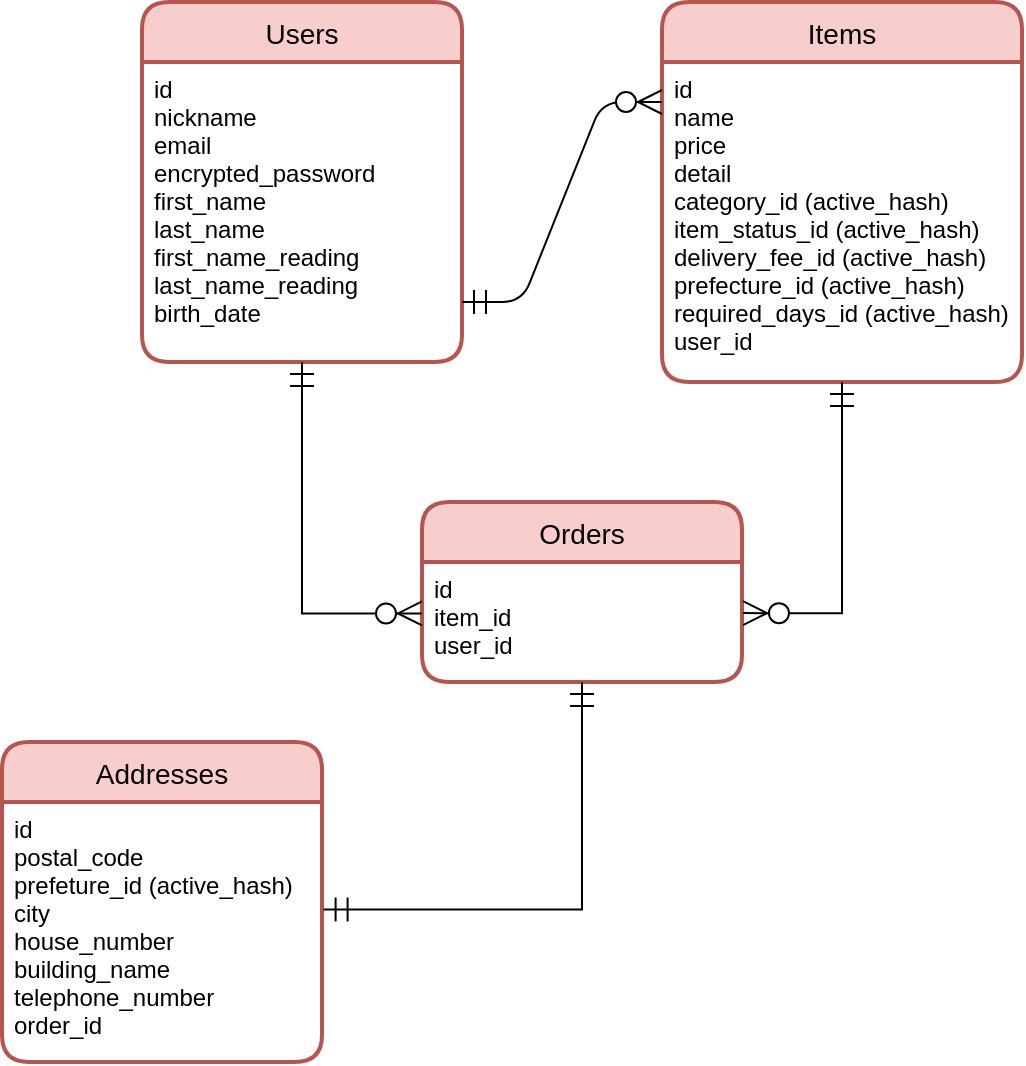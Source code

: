 <mxfile version="13.6.5">
    <diagram id="AB5vR1WVQ1WtOzkOee9n" name="ページ1">
        <mxGraphModel dx="740" dy="405" grid="1" gridSize="10" guides="1" tooltips="1" connect="1" arrows="1" fold="1" page="1" pageScale="1" pageWidth="827" pageHeight="1169" math="0" shadow="0">
            <root>
                <mxCell id="0"/>
                <mxCell id="1" parent="0"/>
                <mxCell id="2" value="Users" style="swimlane;childLayout=stackLayout;horizontal=1;startSize=30;horizontalStack=0;rounded=1;fontSize=14;fontStyle=0;strokeWidth=2;resizeParent=0;resizeLast=1;shadow=0;dashed=0;align=center;fillColor=#f8cecc;strokeColor=#b85450;fontFamily=Helvetica;" parent="1" vertex="1">
                    <mxGeometry x="160" y="150" width="160" height="180" as="geometry"/>
                </mxCell>
                <mxCell id="3" value="id&#10;nickname&#10;email&#10;encrypted_password&#10;first_name&#10;last_name&#10;first_name_reading&#10;last_name_reading&#10;birth_date&#10;" style="align=left;strokeColor=none;fillColor=none;spacingLeft=4;fontSize=12;verticalAlign=top;resizable=0;rotatable=0;part=1;" parent="2" vertex="1">
                    <mxGeometry y="30" width="160" height="150" as="geometry"/>
                </mxCell>
                <mxCell id="5" value="Items" style="swimlane;childLayout=stackLayout;horizontal=1;startSize=30;horizontalStack=0;rounded=1;fontSize=14;fontStyle=0;strokeWidth=2;resizeParent=0;resizeLast=1;shadow=0;dashed=0;align=center;fillColor=#f8cecc;strokeColor=#b85450;fontFamily=Helvetica;" parent="1" vertex="1">
                    <mxGeometry x="420" y="150" width="180" height="190" as="geometry">
                        <mxRectangle x="420" y="150" width="70" height="30" as="alternateBounds"/>
                    </mxGeometry>
                </mxCell>
                <mxCell id="6" value="id&#10;name&#10;price&#10;detail&#10;category_id (active_hash)&#10;item_status_id (active_hash)&#10;delivery_fee_id (active_hash)&#10;prefecture_id (active_hash)&#10;required_days_id (active_hash)&#10;user_id&#10;" style="align=left;strokeColor=none;fillColor=none;spacingLeft=4;fontSize=12;verticalAlign=top;resizable=0;rotatable=0;part=1;" parent="5" vertex="1">
                    <mxGeometry y="30" width="180" height="160" as="geometry"/>
                </mxCell>
                <mxCell id="8" value="" style="edgeStyle=entityRelationEdgeStyle;fontSize=12;html=1;endArrow=ERzeroToMany;endFill=1;startArrow=ERmandOne;startFill=0;endSize=10;startSize=10;" parent="1" edge="1">
                    <mxGeometry width="100" height="100" relative="1" as="geometry">
                        <mxPoint x="320" y="300" as="sourcePoint"/>
                        <mxPoint x="420" y="200" as="targetPoint"/>
                    </mxGeometry>
                </mxCell>
                <mxCell id="13" value="Orders" style="swimlane;childLayout=stackLayout;horizontal=1;startSize=30;horizontalStack=0;rounded=1;fontSize=14;fontStyle=0;strokeWidth=2;resizeParent=0;resizeLast=1;shadow=0;dashed=0;align=center;fillColor=#f8cecc;strokeColor=#b85450;fontFamily=Helvetica;" parent="1" vertex="1">
                    <mxGeometry x="300" y="400" width="160" height="90" as="geometry"/>
                </mxCell>
                <mxCell id="14" value="id&#10;item_id&#10;user_id" style="align=left;strokeColor=none;fillColor=none;spacingLeft=4;fontSize=12;verticalAlign=top;resizable=0;rotatable=0;part=1;" parent="13" vertex="1">
                    <mxGeometry y="30" width="160" height="60" as="geometry"/>
                </mxCell>
                <mxCell id="19" style="edgeStyle=orthogonalEdgeStyle;rounded=0;orthogonalLoop=1;jettySize=auto;html=1;exitX=0.5;exitY=1;exitDx=0;exitDy=0;entryX=0;entryY=0.429;entryDx=0;entryDy=0;entryPerimeter=0;startSize=10;fontFamily=Helvetica;fontSize=14;endArrow=ERzeroToMany;endFill=1;endSize=10;startArrow=ERmandOne;startFill=0;" parent="1" source="3" target="14" edge="1">
                    <mxGeometry relative="1" as="geometry"/>
                </mxCell>
                <mxCell id="21" style="edgeStyle=orthogonalEdgeStyle;rounded=0;orthogonalLoop=1;jettySize=auto;html=1;exitX=0.5;exitY=1;exitDx=0;exitDy=0;startSize=10;endArrow=ERzeroToMany;endFill=1;fontFamily=Helvetica;fontSize=14;entryX=1.003;entryY=0.426;entryDx=0;entryDy=0;entryPerimeter=0;startArrow=ERmandOne;startFill=0;endSize=10;" parent="1" source="6" target="14" edge="1">
                    <mxGeometry relative="1" as="geometry">
                        <mxPoint x="480" y="500" as="targetPoint"/>
                    </mxGeometry>
                </mxCell>
                <mxCell id="22" value="Addresses" style="swimlane;childLayout=stackLayout;horizontal=1;startSize=30;horizontalStack=0;rounded=1;fontSize=14;fontStyle=0;strokeWidth=2;resizeParent=0;resizeLast=1;shadow=0;dashed=0;align=center;fillColor=#f8cecc;strokeColor=#b85450;fontFamily=Helvetica;" vertex="1" parent="1">
                    <mxGeometry x="90" y="520" width="160" height="160" as="geometry"/>
                </mxCell>
                <mxCell id="23" value="id&#10;postal_code&#10;prefeture_id (active_hash)&#10;city&#10;house_number&#10;building_name&#10;telephone_number&#10;order_id" style="align=left;strokeColor=none;fillColor=none;spacingLeft=4;fontSize=12;verticalAlign=top;resizable=0;rotatable=0;part=1;" vertex="1" parent="22">
                    <mxGeometry y="30" width="160" height="130" as="geometry"/>
                </mxCell>
                <mxCell id="24" style="edgeStyle=orthogonalEdgeStyle;rounded=0;orthogonalLoop=1;jettySize=auto;html=1;exitX=0.5;exitY=1;exitDx=0;exitDy=0;entryX=1.005;entryY=0.413;entryDx=0;entryDy=0;entryPerimeter=0;endArrow=ERmandOne;endFill=0;startArrow=ERmandOne;startFill=0;endSize=10;startSize=10;" edge="1" parent="1" source="14" target="23">
                    <mxGeometry relative="1" as="geometry"/>
                </mxCell>
            </root>
        </mxGraphModel>
    </diagram>
</mxfile>